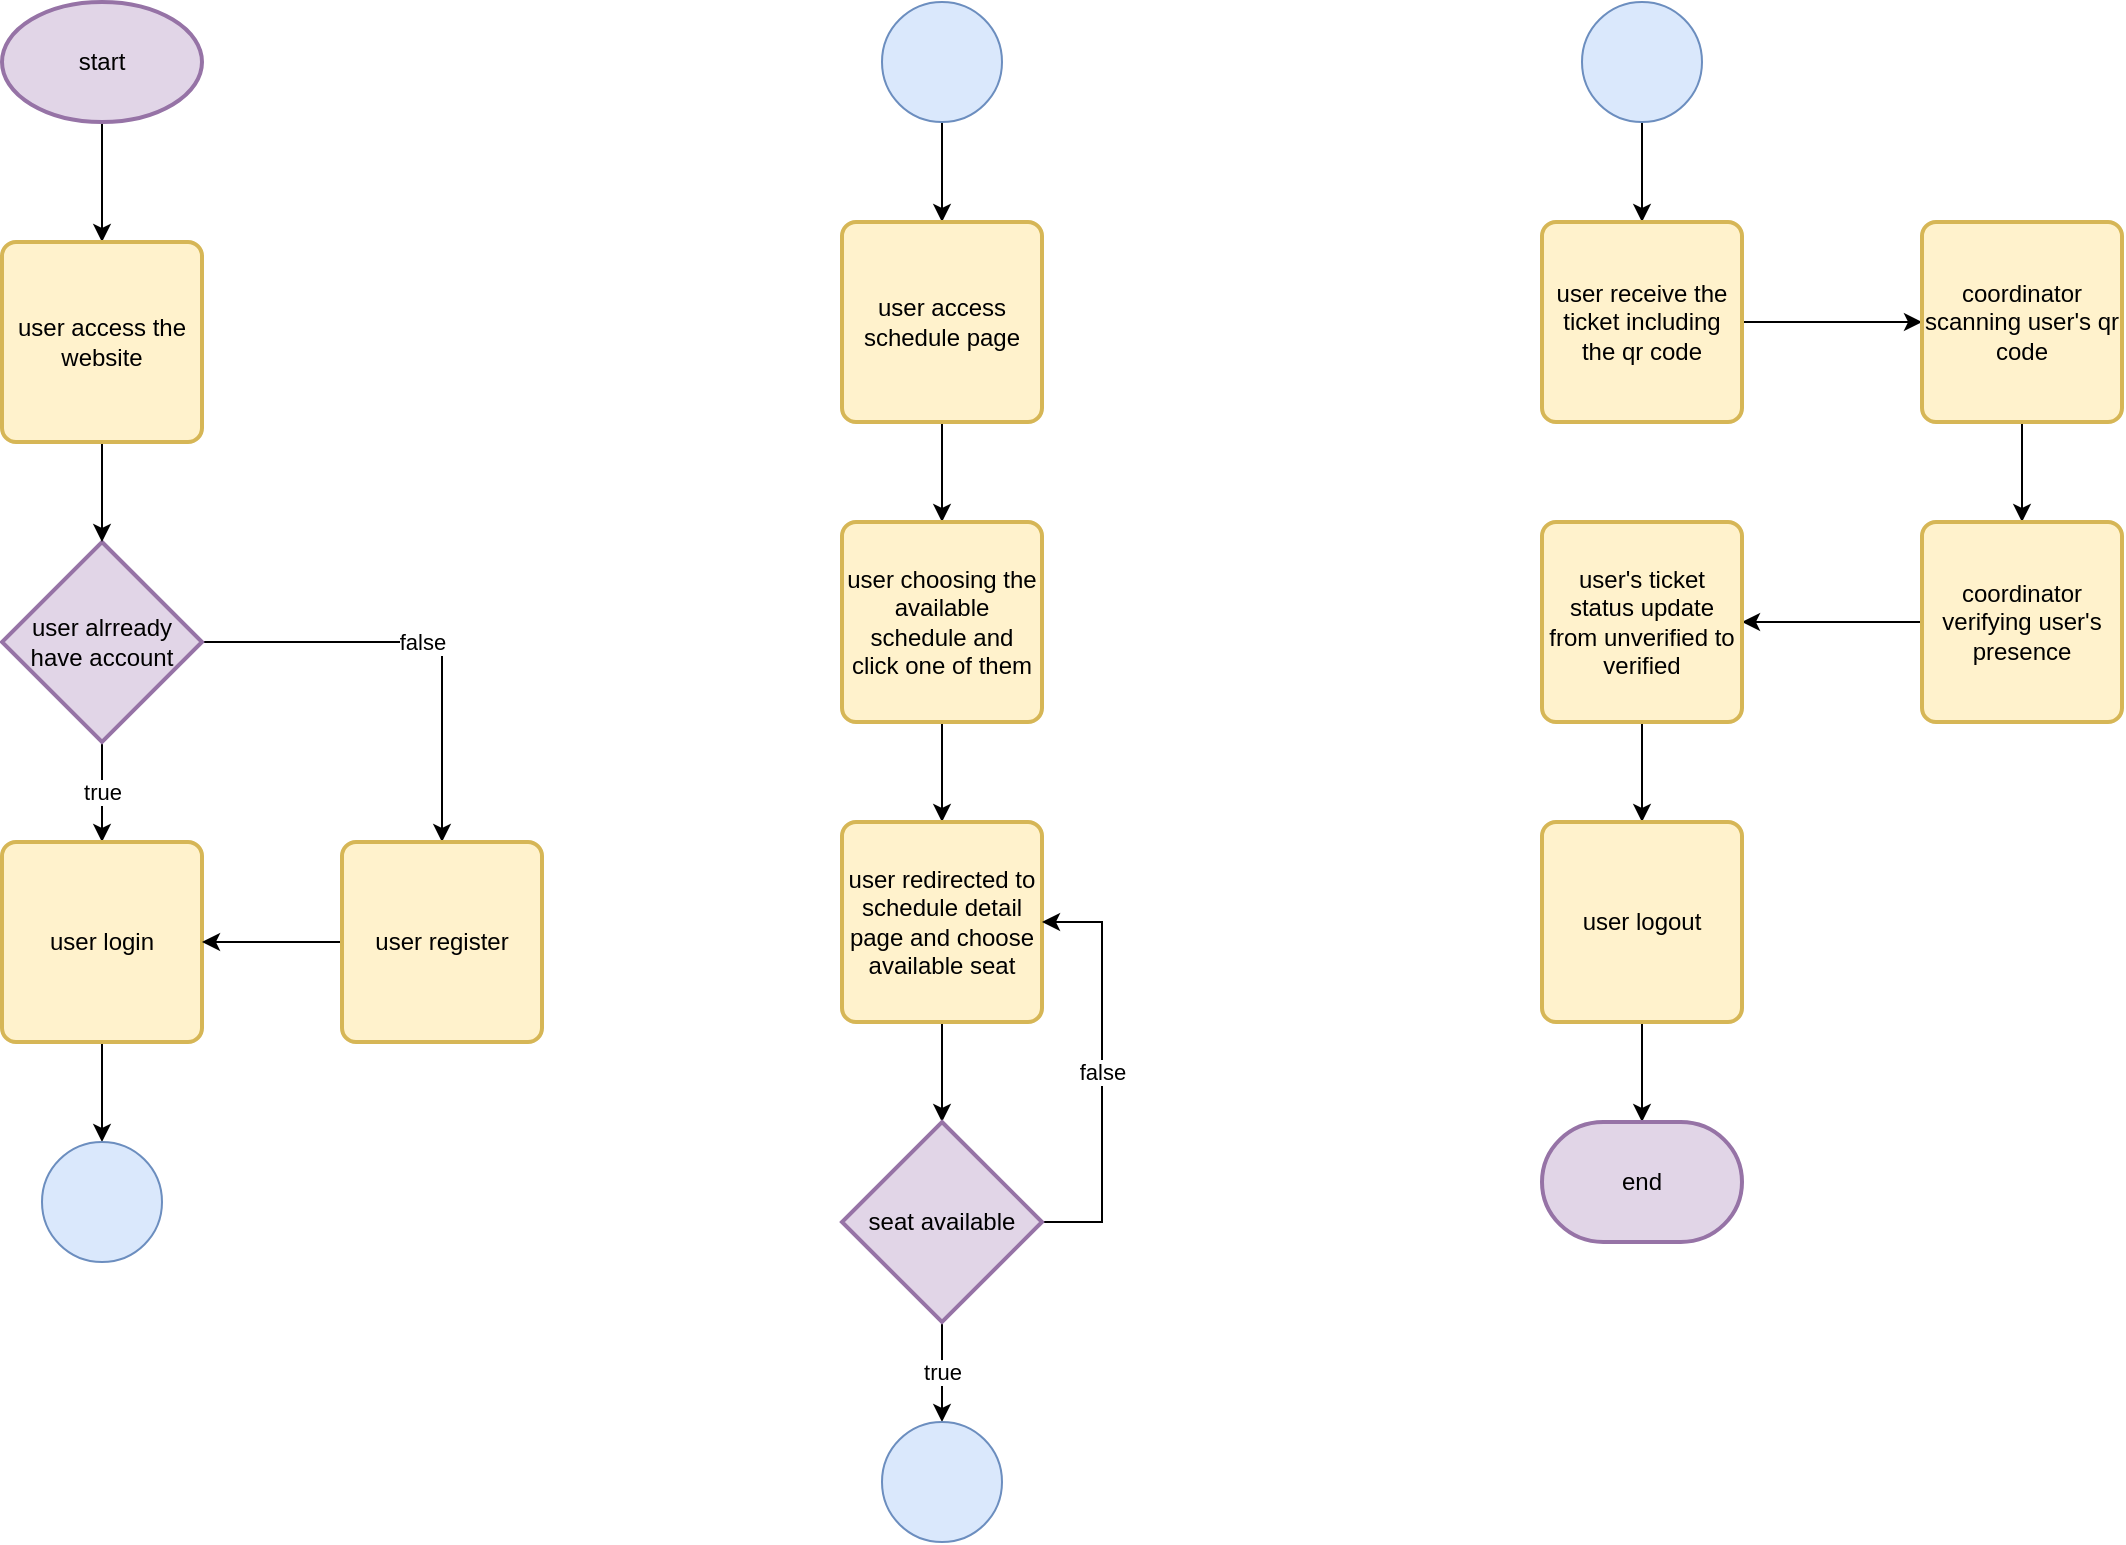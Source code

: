 <mxfile version="27.0.6">
  <diagram name="Page-1" id="HzBFwMdRDtPcmxwIqOLj">
    <mxGraphModel dx="1019" dy="601" grid="1" gridSize="10" guides="1" tooltips="1" connect="1" arrows="1" fold="1" page="1" pageScale="1" pageWidth="850" pageHeight="1100" math="0" shadow="0">
      <root>
        <mxCell id="0" />
        <mxCell id="1" parent="0" />
        <mxCell id="U3pvb7sI_nm0aw-JD9k8-4" value="" style="edgeStyle=orthogonalEdgeStyle;rounded=0;orthogonalLoop=1;jettySize=auto;html=1;" edge="1" parent="1" source="U3pvb7sI_nm0aw-JD9k8-1" target="U3pvb7sI_nm0aw-JD9k8-3">
          <mxGeometry relative="1" as="geometry" />
        </mxCell>
        <mxCell id="U3pvb7sI_nm0aw-JD9k8-1" value="start" style="strokeWidth=2;html=1;shape=mxgraph.flowchart.start_1;whiteSpace=wrap;fillColor=#e1d5e7;strokeColor=#9673a6;" vertex="1" parent="1">
          <mxGeometry x="100" y="60" width="100" height="60" as="geometry" />
        </mxCell>
        <mxCell id="U3pvb7sI_nm0aw-JD9k8-8" value="false" style="edgeStyle=orthogonalEdgeStyle;rounded=0;orthogonalLoop=1;jettySize=auto;html=1;entryX=0.5;entryY=0;entryDx=0;entryDy=0;" edge="1" parent="1" source="U3pvb7sI_nm0aw-JD9k8-2" target="U3pvb7sI_nm0aw-JD9k8-7">
          <mxGeometry relative="1" as="geometry" />
        </mxCell>
        <mxCell id="U3pvb7sI_nm0aw-JD9k8-9" value="true" style="edgeStyle=orthogonalEdgeStyle;rounded=0;orthogonalLoop=1;jettySize=auto;html=1;" edge="1" parent="1" source="U3pvb7sI_nm0aw-JD9k8-2" target="U3pvb7sI_nm0aw-JD9k8-6">
          <mxGeometry relative="1" as="geometry" />
        </mxCell>
        <mxCell id="U3pvb7sI_nm0aw-JD9k8-2" value="user alrready have account" style="strokeWidth=2;html=1;shape=mxgraph.flowchart.decision;whiteSpace=wrap;fillColor=#e1d5e7;strokeColor=#9673a6;" vertex="1" parent="1">
          <mxGeometry x="100" y="330" width="100" height="100" as="geometry" />
        </mxCell>
        <mxCell id="U3pvb7sI_nm0aw-JD9k8-5" value="" style="edgeStyle=orthogonalEdgeStyle;rounded=0;orthogonalLoop=1;jettySize=auto;html=1;" edge="1" parent="1" source="U3pvb7sI_nm0aw-JD9k8-3" target="U3pvb7sI_nm0aw-JD9k8-2">
          <mxGeometry relative="1" as="geometry" />
        </mxCell>
        <mxCell id="U3pvb7sI_nm0aw-JD9k8-3" value="user access the website" style="rounded=1;whiteSpace=wrap;html=1;absoluteArcSize=1;arcSize=14;strokeWidth=2;fillColor=#fff2cc;strokeColor=#d6b656;" vertex="1" parent="1">
          <mxGeometry x="100" y="180" width="100" height="100" as="geometry" />
        </mxCell>
        <mxCell id="U3pvb7sI_nm0aw-JD9k8-12" value="" style="edgeStyle=orthogonalEdgeStyle;rounded=0;orthogonalLoop=1;jettySize=auto;html=1;" edge="1" parent="1" source="U3pvb7sI_nm0aw-JD9k8-6" target="U3pvb7sI_nm0aw-JD9k8-11">
          <mxGeometry relative="1" as="geometry" />
        </mxCell>
        <mxCell id="U3pvb7sI_nm0aw-JD9k8-6" value="user login" style="rounded=1;whiteSpace=wrap;html=1;absoluteArcSize=1;arcSize=14;strokeWidth=2;fillColor=#fff2cc;strokeColor=#d6b656;" vertex="1" parent="1">
          <mxGeometry x="100" y="480" width="100" height="100" as="geometry" />
        </mxCell>
        <mxCell id="U3pvb7sI_nm0aw-JD9k8-10" value="" style="edgeStyle=orthogonalEdgeStyle;rounded=0;orthogonalLoop=1;jettySize=auto;html=1;" edge="1" parent="1" source="U3pvb7sI_nm0aw-JD9k8-7" target="U3pvb7sI_nm0aw-JD9k8-6">
          <mxGeometry relative="1" as="geometry" />
        </mxCell>
        <mxCell id="U3pvb7sI_nm0aw-JD9k8-7" value="user register" style="rounded=1;whiteSpace=wrap;html=1;absoluteArcSize=1;arcSize=14;strokeWidth=2;fillColor=#fff2cc;strokeColor=#d6b656;" vertex="1" parent="1">
          <mxGeometry x="270" y="480" width="100" height="100" as="geometry" />
        </mxCell>
        <mxCell id="U3pvb7sI_nm0aw-JD9k8-11" value="" style="verticalLabelPosition=bottom;verticalAlign=top;html=1;shape=mxgraph.flowchart.on-page_reference;fillColor=#dae8fc;strokeColor=#6c8ebf;" vertex="1" parent="1">
          <mxGeometry x="120" y="630" width="60" height="60" as="geometry" />
        </mxCell>
        <mxCell id="U3pvb7sI_nm0aw-JD9k8-15" value="" style="edgeStyle=orthogonalEdgeStyle;rounded=0;orthogonalLoop=1;jettySize=auto;html=1;" edge="1" parent="1" source="U3pvb7sI_nm0aw-JD9k8-13" target="U3pvb7sI_nm0aw-JD9k8-14">
          <mxGeometry relative="1" as="geometry" />
        </mxCell>
        <mxCell id="U3pvb7sI_nm0aw-JD9k8-13" value="" style="verticalLabelPosition=bottom;verticalAlign=top;html=1;shape=mxgraph.flowchart.on-page_reference;fillColor=#dae8fc;strokeColor=#6c8ebf;" vertex="1" parent="1">
          <mxGeometry x="540" y="60" width="60" height="60" as="geometry" />
        </mxCell>
        <mxCell id="U3pvb7sI_nm0aw-JD9k8-30" value="" style="edgeStyle=orthogonalEdgeStyle;rounded=0;orthogonalLoop=1;jettySize=auto;html=1;" edge="1" parent="1" source="U3pvb7sI_nm0aw-JD9k8-14" target="U3pvb7sI_nm0aw-JD9k8-16">
          <mxGeometry relative="1" as="geometry" />
        </mxCell>
        <mxCell id="U3pvb7sI_nm0aw-JD9k8-14" value="user access schedule page" style="rounded=1;whiteSpace=wrap;html=1;absoluteArcSize=1;arcSize=14;strokeWidth=2;fillColor=#fff2cc;strokeColor=#d6b656;" vertex="1" parent="1">
          <mxGeometry x="520" y="170" width="100" height="100" as="geometry" />
        </mxCell>
        <mxCell id="U3pvb7sI_nm0aw-JD9k8-31" value="" style="edgeStyle=orthogonalEdgeStyle;rounded=0;orthogonalLoop=1;jettySize=auto;html=1;" edge="1" parent="1" source="U3pvb7sI_nm0aw-JD9k8-16" target="U3pvb7sI_nm0aw-JD9k8-17">
          <mxGeometry relative="1" as="geometry" />
        </mxCell>
        <mxCell id="U3pvb7sI_nm0aw-JD9k8-16" value="user choosing the available schedule and click one of them" style="rounded=1;whiteSpace=wrap;html=1;absoluteArcSize=1;arcSize=14;strokeWidth=2;fillColor=#fff2cc;strokeColor=#d6b656;" vertex="1" parent="1">
          <mxGeometry x="520" y="320" width="100" height="100" as="geometry" />
        </mxCell>
        <mxCell id="U3pvb7sI_nm0aw-JD9k8-32" value="" style="edgeStyle=orthogonalEdgeStyle;rounded=0;orthogonalLoop=1;jettySize=auto;html=1;" edge="1" parent="1" source="U3pvb7sI_nm0aw-JD9k8-17" target="U3pvb7sI_nm0aw-JD9k8-26">
          <mxGeometry relative="1" as="geometry" />
        </mxCell>
        <mxCell id="U3pvb7sI_nm0aw-JD9k8-17" value="user redirected to schedule detail page and choose available seat" style="rounded=1;whiteSpace=wrap;html=1;absoluteArcSize=1;arcSize=14;strokeWidth=2;fillColor=#fff2cc;strokeColor=#d6b656;" vertex="1" parent="1">
          <mxGeometry x="520" y="470" width="100" height="100" as="geometry" />
        </mxCell>
        <mxCell id="U3pvb7sI_nm0aw-JD9k8-27" value="false" style="edgeStyle=orthogonalEdgeStyle;rounded=0;orthogonalLoop=1;jettySize=auto;html=1;entryX=1;entryY=0.5;entryDx=0;entryDy=0;" edge="1" parent="1" source="U3pvb7sI_nm0aw-JD9k8-26" target="U3pvb7sI_nm0aw-JD9k8-17">
          <mxGeometry relative="1" as="geometry">
            <Array as="points">
              <mxPoint x="650" y="670" />
              <mxPoint x="650" y="520" />
            </Array>
          </mxGeometry>
        </mxCell>
        <mxCell id="U3pvb7sI_nm0aw-JD9k8-29" value="true" style="edgeStyle=orthogonalEdgeStyle;rounded=0;orthogonalLoop=1;jettySize=auto;html=1;" edge="1" parent="1" source="U3pvb7sI_nm0aw-JD9k8-26" target="U3pvb7sI_nm0aw-JD9k8-28">
          <mxGeometry relative="1" as="geometry" />
        </mxCell>
        <mxCell id="U3pvb7sI_nm0aw-JD9k8-26" value="seat available" style="strokeWidth=2;html=1;shape=mxgraph.flowchart.decision;whiteSpace=wrap;fillColor=#e1d5e7;strokeColor=#9673a6;" vertex="1" parent="1">
          <mxGeometry x="520" y="620" width="100" height="100" as="geometry" />
        </mxCell>
        <mxCell id="U3pvb7sI_nm0aw-JD9k8-28" value="" style="verticalLabelPosition=bottom;verticalAlign=top;html=1;shape=mxgraph.flowchart.on-page_reference;fillColor=#dae8fc;strokeColor=#6c8ebf;" vertex="1" parent="1">
          <mxGeometry x="540" y="770" width="60" height="60" as="geometry" />
        </mxCell>
        <mxCell id="U3pvb7sI_nm0aw-JD9k8-42" value="" style="edgeStyle=orthogonalEdgeStyle;rounded=0;orthogonalLoop=1;jettySize=auto;html=1;" edge="1" parent="1" source="U3pvb7sI_nm0aw-JD9k8-33" target="U3pvb7sI_nm0aw-JD9k8-34">
          <mxGeometry relative="1" as="geometry" />
        </mxCell>
        <mxCell id="U3pvb7sI_nm0aw-JD9k8-33" value="" style="verticalLabelPosition=bottom;verticalAlign=top;html=1;shape=mxgraph.flowchart.on-page_reference;fillColor=#dae8fc;strokeColor=#6c8ebf;" vertex="1" parent="1">
          <mxGeometry x="890" y="60" width="60" height="60" as="geometry" />
        </mxCell>
        <mxCell id="U3pvb7sI_nm0aw-JD9k8-43" value="" style="edgeStyle=orthogonalEdgeStyle;rounded=0;orthogonalLoop=1;jettySize=auto;html=1;" edge="1" parent="1" source="U3pvb7sI_nm0aw-JD9k8-34" target="U3pvb7sI_nm0aw-JD9k8-35">
          <mxGeometry relative="1" as="geometry" />
        </mxCell>
        <mxCell id="U3pvb7sI_nm0aw-JD9k8-34" value="user receive the ticket including the qr code" style="rounded=1;whiteSpace=wrap;html=1;absoluteArcSize=1;arcSize=14;strokeWidth=2;fillColor=#fff2cc;strokeColor=#d6b656;" vertex="1" parent="1">
          <mxGeometry x="870" y="170" width="100" height="100" as="geometry" />
        </mxCell>
        <mxCell id="U3pvb7sI_nm0aw-JD9k8-44" value="" style="edgeStyle=orthogonalEdgeStyle;rounded=0;orthogonalLoop=1;jettySize=auto;html=1;" edge="1" parent="1" source="U3pvb7sI_nm0aw-JD9k8-35" target="U3pvb7sI_nm0aw-JD9k8-36">
          <mxGeometry relative="1" as="geometry" />
        </mxCell>
        <mxCell id="U3pvb7sI_nm0aw-JD9k8-35" value="coordinator scanning user&#39;s qr code" style="rounded=1;whiteSpace=wrap;html=1;absoluteArcSize=1;arcSize=14;strokeWidth=2;fillColor=#fff2cc;strokeColor=#d6b656;" vertex="1" parent="1">
          <mxGeometry x="1060" y="170" width="100" height="100" as="geometry" />
        </mxCell>
        <mxCell id="U3pvb7sI_nm0aw-JD9k8-45" value="" style="edgeStyle=orthogonalEdgeStyle;rounded=0;orthogonalLoop=1;jettySize=auto;html=1;" edge="1" parent="1" source="U3pvb7sI_nm0aw-JD9k8-36" target="U3pvb7sI_nm0aw-JD9k8-37">
          <mxGeometry relative="1" as="geometry" />
        </mxCell>
        <mxCell id="U3pvb7sI_nm0aw-JD9k8-36" value="coordinator verifying user&#39;s presence" style="rounded=1;whiteSpace=wrap;html=1;absoluteArcSize=1;arcSize=14;strokeWidth=2;fillColor=#fff2cc;strokeColor=#d6b656;" vertex="1" parent="1">
          <mxGeometry x="1060" y="320" width="100" height="100" as="geometry" />
        </mxCell>
        <mxCell id="U3pvb7sI_nm0aw-JD9k8-46" value="" style="edgeStyle=orthogonalEdgeStyle;rounded=0;orthogonalLoop=1;jettySize=auto;html=1;" edge="1" parent="1" source="U3pvb7sI_nm0aw-JD9k8-37" target="U3pvb7sI_nm0aw-JD9k8-38">
          <mxGeometry relative="1" as="geometry" />
        </mxCell>
        <mxCell id="U3pvb7sI_nm0aw-JD9k8-37" value="user&#39;s ticket status update from unverified to verified" style="rounded=1;whiteSpace=wrap;html=1;absoluteArcSize=1;arcSize=14;strokeWidth=2;fillColor=#fff2cc;strokeColor=#d6b656;" vertex="1" parent="1">
          <mxGeometry x="870" y="320" width="100" height="100" as="geometry" />
        </mxCell>
        <mxCell id="U3pvb7sI_nm0aw-JD9k8-47" value="" style="edgeStyle=orthogonalEdgeStyle;rounded=0;orthogonalLoop=1;jettySize=auto;html=1;" edge="1" parent="1" source="U3pvb7sI_nm0aw-JD9k8-38" target="U3pvb7sI_nm0aw-JD9k8-41">
          <mxGeometry relative="1" as="geometry" />
        </mxCell>
        <mxCell id="U3pvb7sI_nm0aw-JD9k8-38" value="user logout" style="rounded=1;whiteSpace=wrap;html=1;absoluteArcSize=1;arcSize=14;strokeWidth=2;fillColor=#fff2cc;strokeColor=#d6b656;" vertex="1" parent="1">
          <mxGeometry x="870" y="470" width="100" height="100" as="geometry" />
        </mxCell>
        <mxCell id="U3pvb7sI_nm0aw-JD9k8-41" value="end" style="strokeWidth=2;html=1;shape=mxgraph.flowchart.terminator;whiteSpace=wrap;fillColor=#e1d5e7;strokeColor=#9673a6;" vertex="1" parent="1">
          <mxGeometry x="870" y="620" width="100" height="60" as="geometry" />
        </mxCell>
      </root>
    </mxGraphModel>
  </diagram>
</mxfile>
